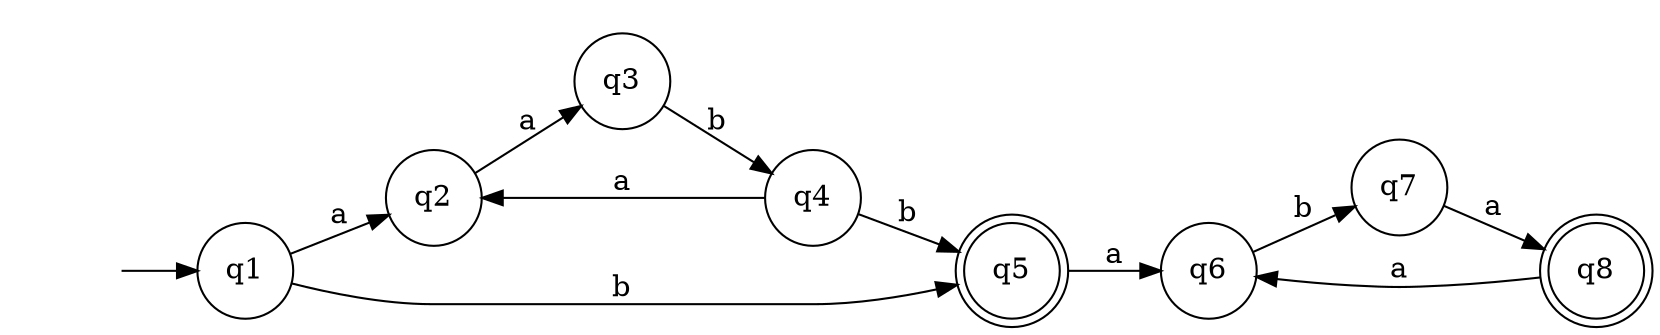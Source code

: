 digraph finite_state_machine {
    rankdir=LR;

    node [shape = circle];  q1,q2, q4, q6,q7;
    node [shape = circle];  q3;
    node [shape = doublecircle];  q8, q5;


    "" [shape = none];
    " " [shape = none];
    "  " [shape = none];
    "" -> q1;

    q1 -> q2 [label = "a"];
    q1 -> q5 [label = "b"];
    q2 -> q3 [label = "a"];
    q3 -> q4 [label = "b"];
    q4 -> q2 [label = "a"];
    q4 -> q5 [label = "b"];
    q5 -> q6 [label = "a"];
    q6 -> q7 [label = "b"];
    q7 -> q8 [label = "a"];
    q8 -> q6 [label = "a"];
}